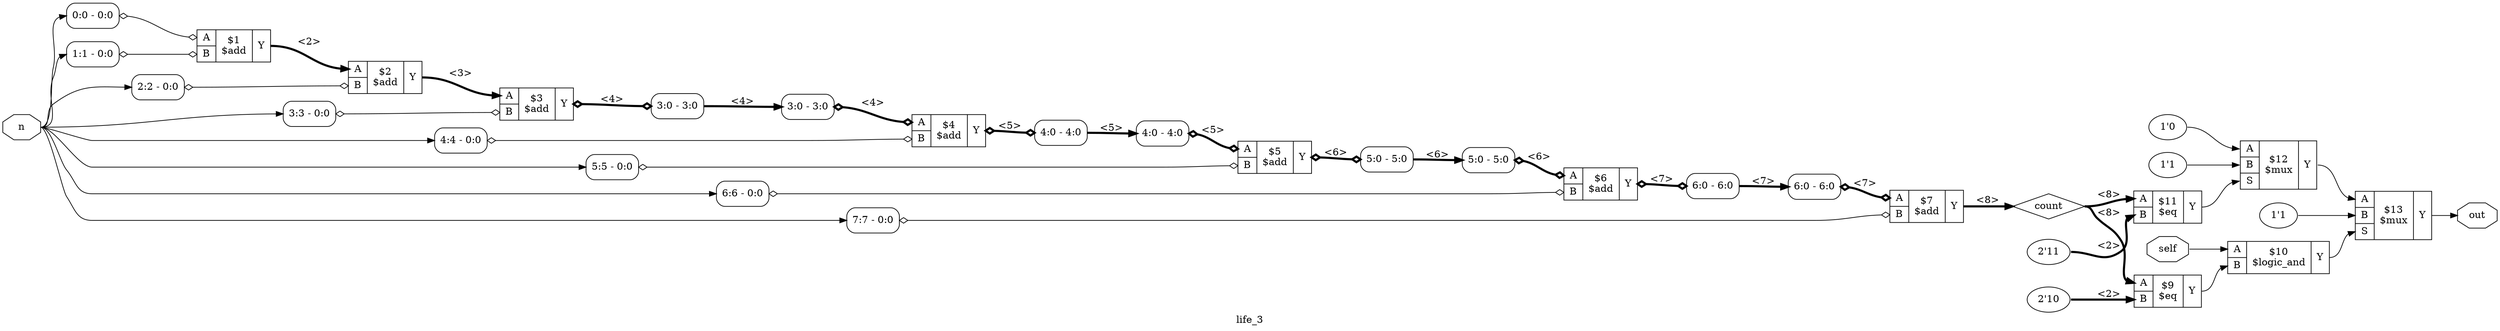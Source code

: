 digraph "life_3" {
label="life_3";
rankdir="LR";
remincross=true;
n12 [ shape=diamond, label="count", color="black", fontcolor="black" ];
n13 [ shape=octagon, label="n", color="black", fontcolor="black" ];
n14 [ shape=octagon, label="out", color="black", fontcolor="black" ];
n15 [ shape=octagon, label="self", color="black", fontcolor="black" ];
c19 [ shape=record, label="{{<p16> A|<p17> B}|$1\n$add|{<p18> Y}}" ];
x0 [ shape=record, style=rounded, label="<s0> 0:0 - 0:0 " ];
x0:e -> c19:p16:w [arrowhead=odiamond, arrowtail=odiamond, dir=both, color="black", label=""];
x1 [ shape=record, style=rounded, label="<s0> 1:1 - 0:0 " ];
x1:e -> c19:p17:w [arrowhead=odiamond, arrowtail=odiamond, dir=both, color="black", label=""];
c20 [ shape=record, label="{{<p16> A|<p17> B}|$2\n$add|{<p18> Y}}" ];
x2 [ shape=record, style=rounded, label="<s0> 2:2 - 0:0 " ];
x2:e -> c20:p17:w [arrowhead=odiamond, arrowtail=odiamond, dir=both, color="black", label=""];
c21 [ shape=record, label="{{<p16> A|<p17> B}|$3\n$add|{<p18> Y}}" ];
x3 [ shape=record, style=rounded, label="<s0> 3:3 - 0:0 " ];
x3:e -> c21:p17:w [arrowhead=odiamond, arrowtail=odiamond, dir=both, color="black", label=""];
x4 [ shape=record, style=rounded, label="<s0> 3:0 - 3:0 " ];
c21:p18:e -> x4:w [arrowhead=odiamond, arrowtail=odiamond, dir=both, color="black", style="setlinewidth(3)", label="<4>"];
c22 [ shape=record, label="{{<p16> A|<p17> B}|$4\n$add|{<p18> Y}}" ];
x5 [ shape=record, style=rounded, label="<s0> 3:0 - 3:0 " ];
x5:e -> c22:p16:w [arrowhead=odiamond, arrowtail=odiamond, dir=both, color="black", style="setlinewidth(3)", label="<4>"];
x6 [ shape=record, style=rounded, label="<s0> 4:4 - 0:0 " ];
x6:e -> c22:p17:w [arrowhead=odiamond, arrowtail=odiamond, dir=both, color="black", label=""];
x7 [ shape=record, style=rounded, label="<s0> 4:0 - 4:0 " ];
c22:p18:e -> x7:w [arrowhead=odiamond, arrowtail=odiamond, dir=both, color="black", style="setlinewidth(3)", label="<5>"];
c23 [ shape=record, label="{{<p16> A|<p17> B}|$5\n$add|{<p18> Y}}" ];
x8 [ shape=record, style=rounded, label="<s0> 4:0 - 4:0 " ];
x8:e -> c23:p16:w [arrowhead=odiamond, arrowtail=odiamond, dir=both, color="black", style="setlinewidth(3)", label="<5>"];
x9 [ shape=record, style=rounded, label="<s0> 5:5 - 0:0 " ];
x9:e -> c23:p17:w [arrowhead=odiamond, arrowtail=odiamond, dir=both, color="black", label=""];
x10 [ shape=record, style=rounded, label="<s0> 5:0 - 5:0 " ];
c23:p18:e -> x10:w [arrowhead=odiamond, arrowtail=odiamond, dir=both, color="black", style="setlinewidth(3)", label="<6>"];
c24 [ shape=record, label="{{<p16> A|<p17> B}|$6\n$add|{<p18> Y}}" ];
x11 [ shape=record, style=rounded, label="<s0> 5:0 - 5:0 " ];
x11:e -> c24:p16:w [arrowhead=odiamond, arrowtail=odiamond, dir=both, color="black", style="setlinewidth(3)", label="<6>"];
x12 [ shape=record, style=rounded, label="<s0> 6:6 - 0:0 " ];
x12:e -> c24:p17:w [arrowhead=odiamond, arrowtail=odiamond, dir=both, color="black", label=""];
x13 [ shape=record, style=rounded, label="<s0> 6:0 - 6:0 " ];
c24:p18:e -> x13:w [arrowhead=odiamond, arrowtail=odiamond, dir=both, color="black", style="setlinewidth(3)", label="<7>"];
c25 [ shape=record, label="{{<p16> A|<p17> B}|$7\n$add|{<p18> Y}}" ];
x14 [ shape=record, style=rounded, label="<s0> 6:0 - 6:0 " ];
x14:e -> c25:p16:w [arrowhead=odiamond, arrowtail=odiamond, dir=both, color="black", style="setlinewidth(3)", label="<7>"];
x15 [ shape=record, style=rounded, label="<s0> 7:7 - 0:0 " ];
x15:e -> c25:p17:w [arrowhead=odiamond, arrowtail=odiamond, dir=both, color="black", label=""];
v16 [ label="2'11" ];
c26 [ shape=record, label="{{<p16> A|<p17> B}|$11\n$eq|{<p18> Y}}" ];
v17 [ label="2'10" ];
c27 [ shape=record, label="{{<p16> A|<p17> B}|$9\n$eq|{<p18> Y}}" ];
c28 [ shape=record, label="{{<p16> A|<p17> B}|$10\n$logic_and|{<p18> Y}}" ];
v18 [ label="1'0" ];
v19 [ label="1'1" ];
c30 [ shape=record, label="{{<p16> A|<p17> B|<p29> S}|$12\n$mux|{<p18> Y}}" ];
v20 [ label="1'1" ];
c31 [ shape=record, label="{{<p16> A|<p17> B|<p29> S}|$13\n$mux|{<p18> Y}}" ];
c28:p18:e -> c31:p29:w [color="black", label=""];
c30:p18:e -> c31:p16:w [color="black", label=""];
c25:p18:e -> n12:w [color="black", style="setlinewidth(3)", label="<8>"];
n12:e -> c26:p16:w [color="black", style="setlinewidth(3)", label="<8>"];
n12:e -> c27:p16:w [color="black", style="setlinewidth(3)", label="<8>"];
n13:e -> x0:s0:w [color="black", label=""];
n13:e -> x12:s0:w [color="black", label=""];
n13:e -> x15:s0:w [color="black", label=""];
n13:e -> x1:s0:w [color="black", label=""];
n13:e -> x2:s0:w [color="black", label=""];
n13:e -> x3:s0:w [color="black", label=""];
n13:e -> x6:s0:w [color="black", label=""];
n13:e -> x9:s0:w [color="black", label=""];
c31:p18:e -> n14:w [color="black", label=""];
n15:e -> c28:p16:w [color="black", label=""];
c19:p18:e -> c20:p16:w [color="black", style="setlinewidth(3)", label="<2>"];
c20:p18:e -> c21:p16:w [color="black", style="setlinewidth(3)", label="<3>"];
x4:s0:e -> x5:s0:w [color="black", style="setlinewidth(3)", label="<4>"];
x7:s0:e -> x8:s0:w [color="black", style="setlinewidth(3)", label="<5>"];
x10:s0:e -> x11:s0:w [color="black", style="setlinewidth(3)", label="<6>"];
x13:s0:e -> x14:s0:w [color="black", style="setlinewidth(3)", label="<7>"];
c26:p18:e -> c30:p29:w [color="black", label=""];
c27:p18:e -> c28:p17:w [color="black", label=""];
v16:e -> c26:p17:w [color="black", style="setlinewidth(3)", label="<2>"];
v17:e -> c27:p17:w [color="black", style="setlinewidth(3)", label="<2>"];
v18:e -> c30:p16:w [color="black", label=""];
v19:e -> c30:p17:w [color="black", label=""];
v20:e -> c31:p17:w [color="black", label=""];
}
